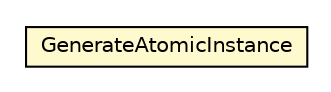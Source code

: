 #!/usr/local/bin/dot
#
# Class diagram 
# Generated by UMLGraph version 5.1 (http://www.umlgraph.org/)
#

digraph G {
	edge [fontname="Helvetica",fontsize=10,labelfontname="Helvetica",labelfontsize=10];
	node [fontname="Helvetica",fontsize=10,shape=plaintext];
	nodesep=0.25;
	ranksep=0.5;
	// pt.ist.fenixframework.atomic.GenerateAtomicInstance
	c14900 [label=<<table title="pt.ist.fenixframework.atomic.GenerateAtomicInstance" border="0" cellborder="1" cellspacing="0" cellpadding="2" port="p" bgcolor="lemonChiffon" href="./GenerateAtomicInstance.html">
		<tr><td><table border="0" cellspacing="0" cellpadding="1">
<tr><td align="center" balign="center"> GenerateAtomicInstance </td></tr>
		</table></td></tr>
		</table>>, fontname="Helvetica", fontcolor="black", fontsize=10.0];
}

